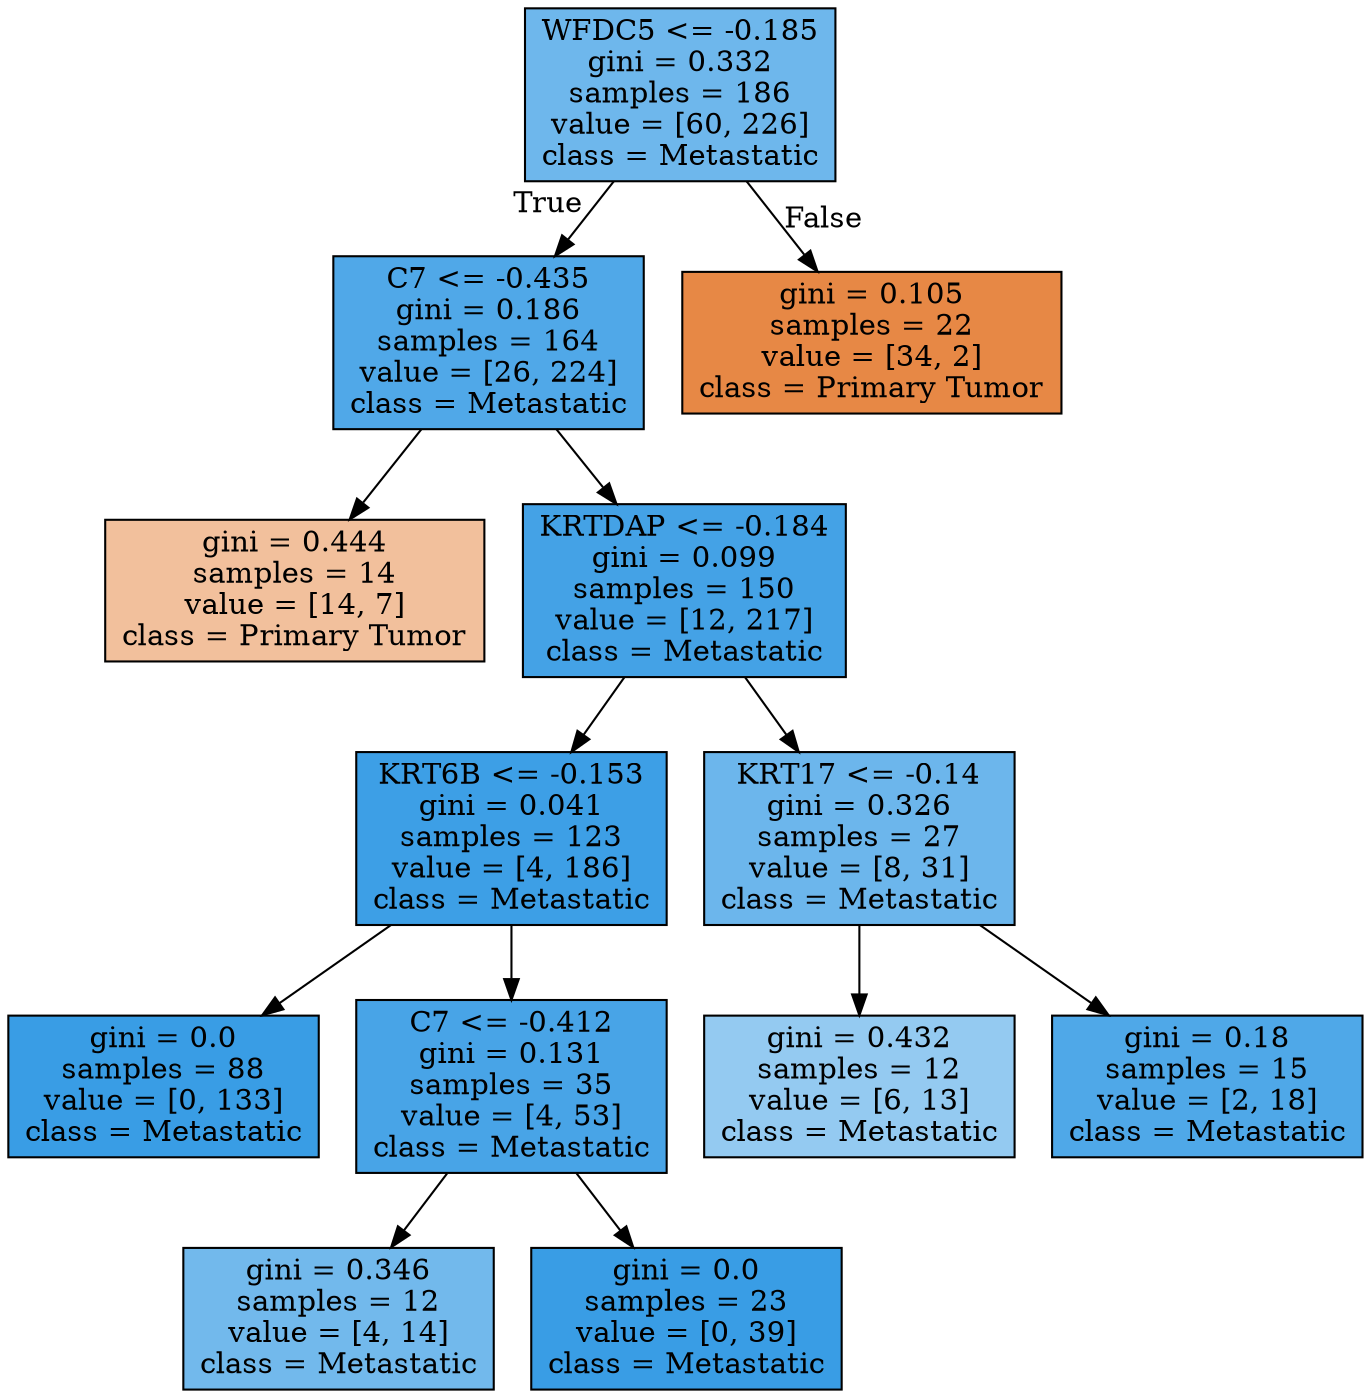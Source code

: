 digraph Tree {
node [shape=box, style="filled", color="black"] ;
0 [label="WFDC5 <= -0.185\ngini = 0.332\nsamples = 186\nvalue = [60, 226]\nclass = Metastatic", fillcolor="#6eb7ec"] ;
1 [label="C7 <= -0.435\ngini = 0.186\nsamples = 164\nvalue = [26, 224]\nclass = Metastatic", fillcolor="#50a8e8"] ;
0 -> 1 [labeldistance=2.5, labelangle=45, headlabel="True"] ;
2 [label="gini = 0.444\nsamples = 14\nvalue = [14, 7]\nclass = Primary Tumor", fillcolor="#f2c09c"] ;
1 -> 2 ;
3 [label="KRTDAP <= -0.184\ngini = 0.099\nsamples = 150\nvalue = [12, 217]\nclass = Metastatic", fillcolor="#44a2e6"] ;
1 -> 3 ;
4 [label="KRT6B <= -0.153\ngini = 0.041\nsamples = 123\nvalue = [4, 186]\nclass = Metastatic", fillcolor="#3d9fe6"] ;
3 -> 4 ;
5 [label="gini = 0.0\nsamples = 88\nvalue = [0, 133]\nclass = Metastatic", fillcolor="#399de5"] ;
4 -> 5 ;
6 [label="C7 <= -0.412\ngini = 0.131\nsamples = 35\nvalue = [4, 53]\nclass = Metastatic", fillcolor="#48a4e7"] ;
4 -> 6 ;
7 [label="gini = 0.346\nsamples = 12\nvalue = [4, 14]\nclass = Metastatic", fillcolor="#72b9ec"] ;
6 -> 7 ;
8 [label="gini = 0.0\nsamples = 23\nvalue = [0, 39]\nclass = Metastatic", fillcolor="#399de5"] ;
6 -> 8 ;
9 [label="KRT17 <= -0.14\ngini = 0.326\nsamples = 27\nvalue = [8, 31]\nclass = Metastatic", fillcolor="#6cb6ec"] ;
3 -> 9 ;
10 [label="gini = 0.432\nsamples = 12\nvalue = [6, 13]\nclass = Metastatic", fillcolor="#94caf1"] ;
9 -> 10 ;
11 [label="gini = 0.18\nsamples = 15\nvalue = [2, 18]\nclass = Metastatic", fillcolor="#4fa8e8"] ;
9 -> 11 ;
12 [label="gini = 0.105\nsamples = 22\nvalue = [34, 2]\nclass = Primary Tumor", fillcolor="#e78845"] ;
0 -> 12 [labeldistance=2.5, labelangle=-45, headlabel="False"] ;
}